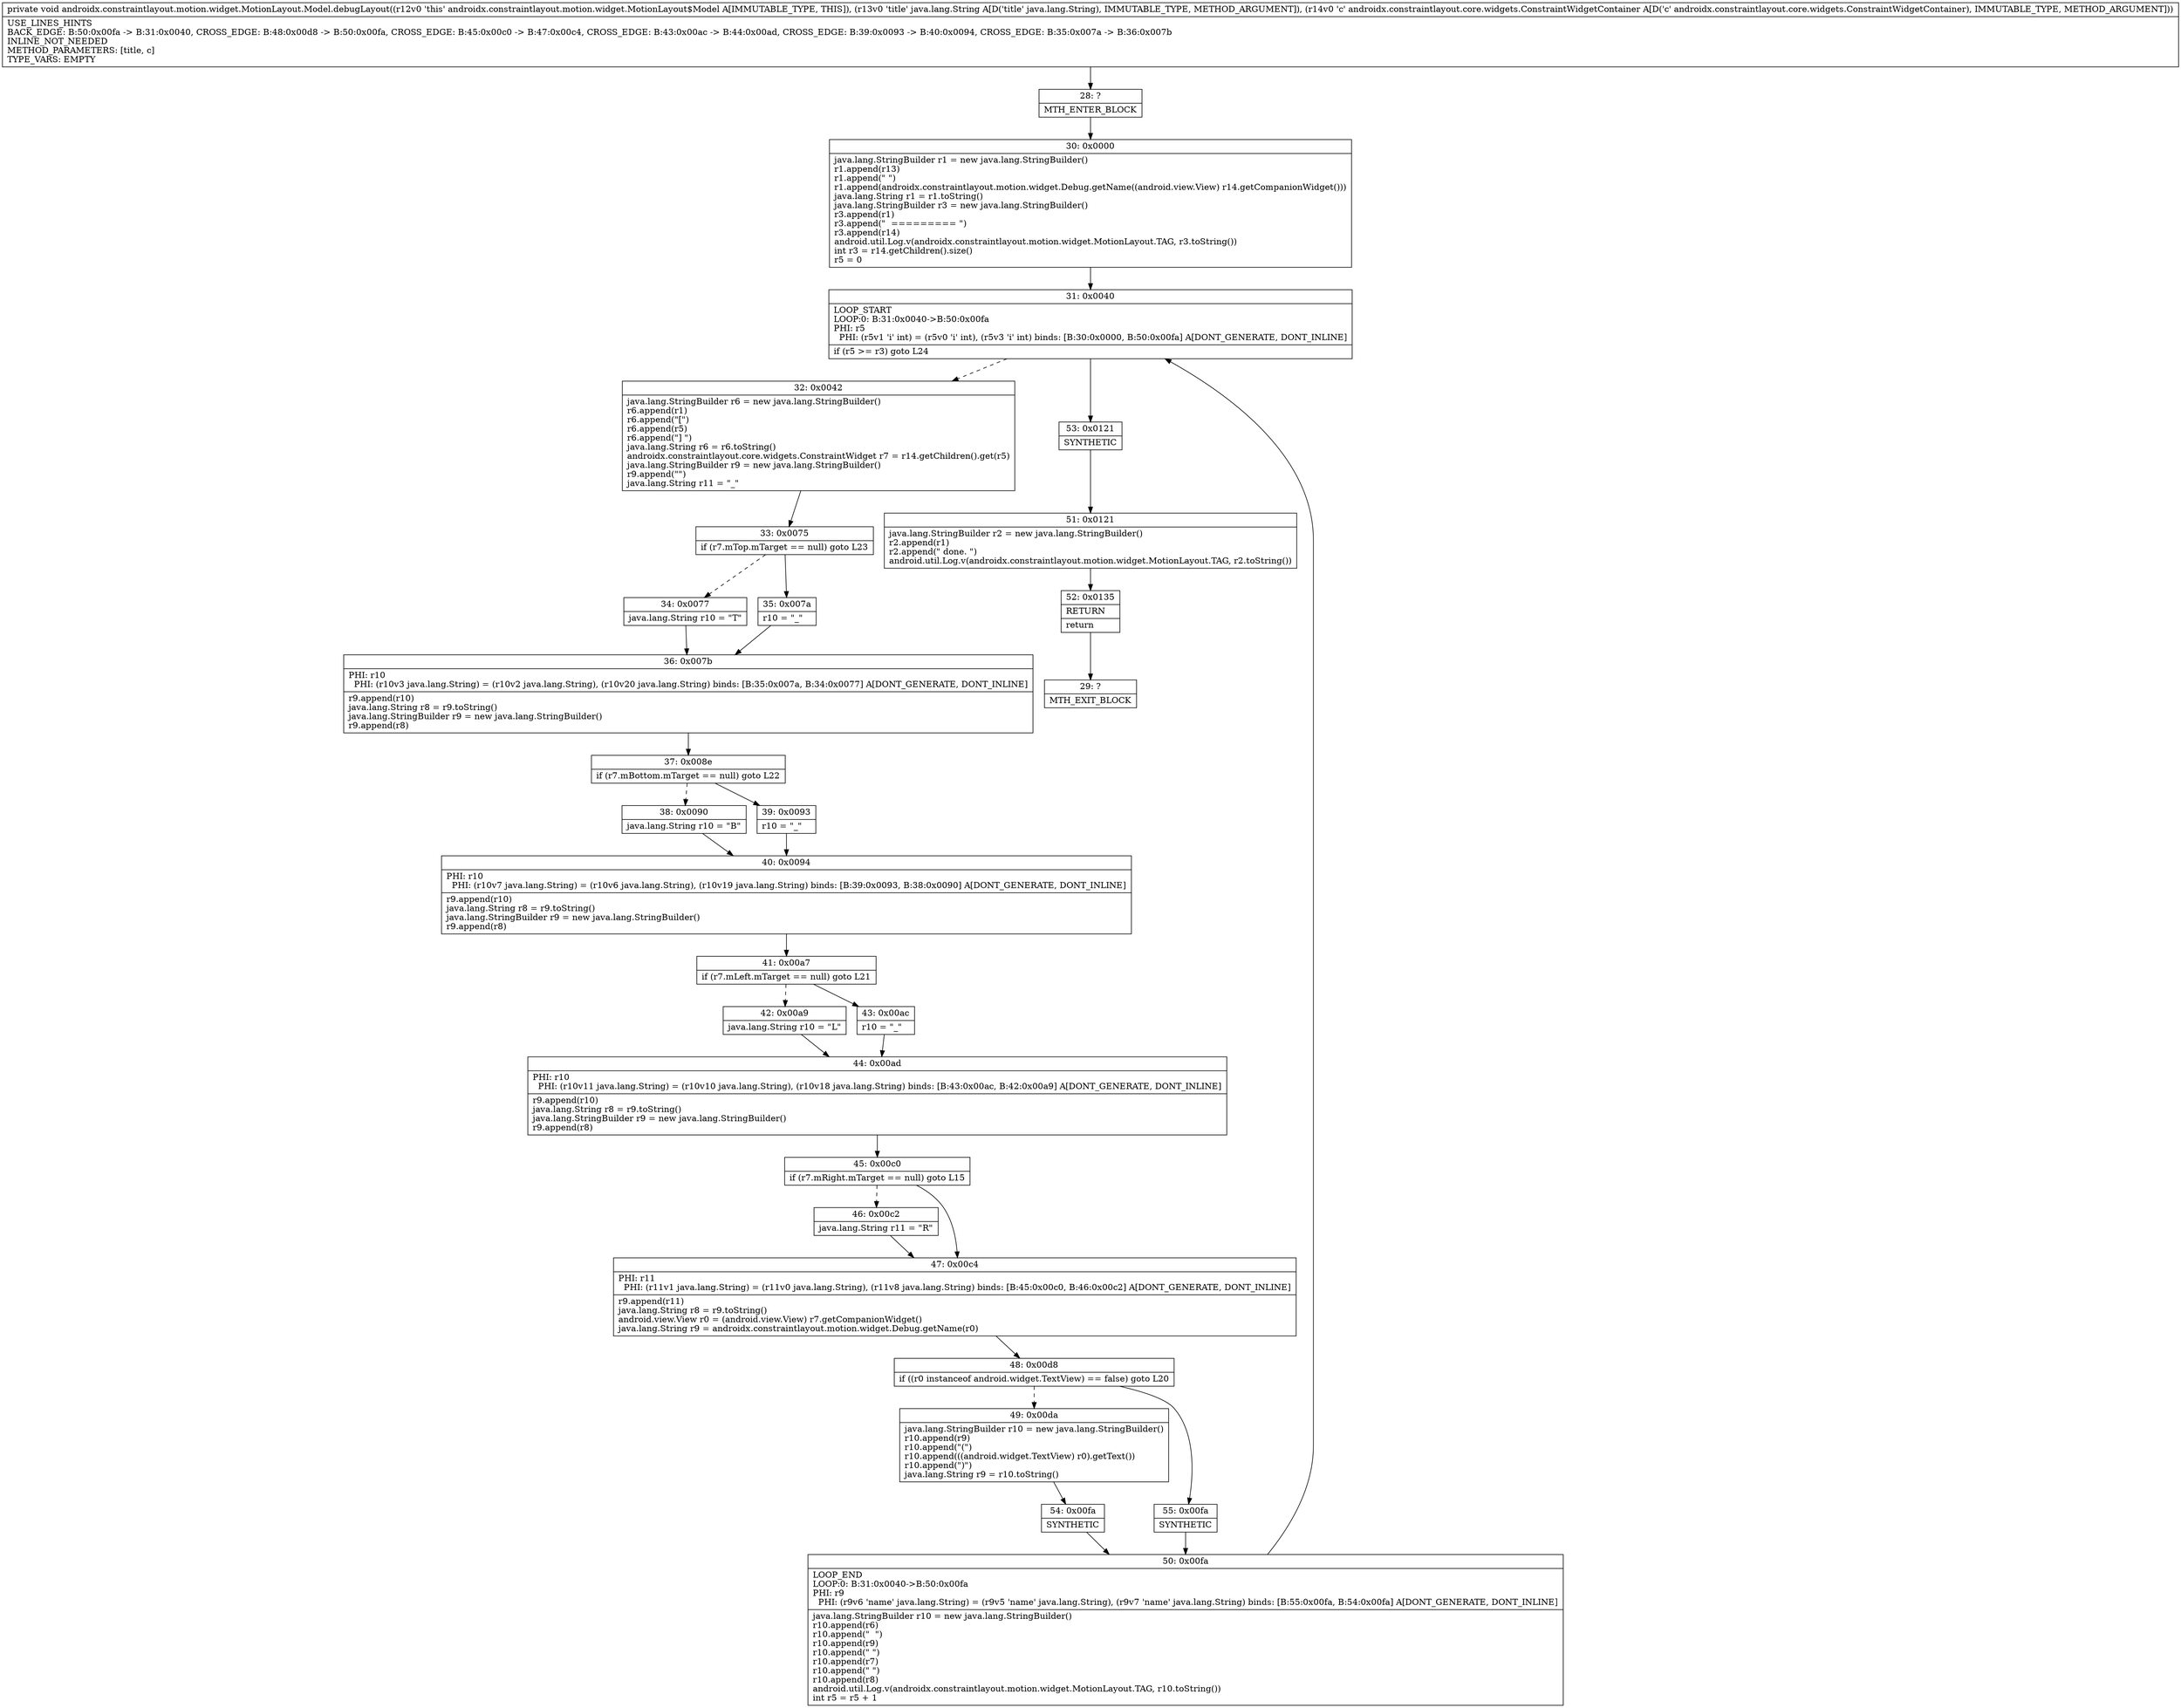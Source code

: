 digraph "CFG forandroidx.constraintlayout.motion.widget.MotionLayout.Model.debugLayout(Ljava\/lang\/String;Landroidx\/constraintlayout\/core\/widgets\/ConstraintWidgetContainer;)V" {
Node_28 [shape=record,label="{28\:\ ?|MTH_ENTER_BLOCK\l}"];
Node_30 [shape=record,label="{30\:\ 0x0000|java.lang.StringBuilder r1 = new java.lang.StringBuilder()\lr1.append(r13)\lr1.append(\" \")\lr1.append(androidx.constraintlayout.motion.widget.Debug.getName((android.view.View) r14.getCompanionWidget()))\ljava.lang.String r1 = r1.toString()\ljava.lang.StringBuilder r3 = new java.lang.StringBuilder()\lr3.append(r1)\lr3.append(\"  ========= \")\lr3.append(r14)\landroid.util.Log.v(androidx.constraintlayout.motion.widget.MotionLayout.TAG, r3.toString())\lint r3 = r14.getChildren().size()\lr5 = 0\l}"];
Node_31 [shape=record,label="{31\:\ 0x0040|LOOP_START\lLOOP:0: B:31:0x0040\-\>B:50:0x00fa\lPHI: r5 \l  PHI: (r5v1 'i' int) = (r5v0 'i' int), (r5v3 'i' int) binds: [B:30:0x0000, B:50:0x00fa] A[DONT_GENERATE, DONT_INLINE]\l|if (r5 \>= r3) goto L24\l}"];
Node_32 [shape=record,label="{32\:\ 0x0042|java.lang.StringBuilder r6 = new java.lang.StringBuilder()\lr6.append(r1)\lr6.append(\"[\")\lr6.append(r5)\lr6.append(\"] \")\ljava.lang.String r6 = r6.toString()\landroidx.constraintlayout.core.widgets.ConstraintWidget r7 = r14.getChildren().get(r5)\ljava.lang.StringBuilder r9 = new java.lang.StringBuilder()\lr9.append(\"\")\ljava.lang.String r11 = \"_\"\l}"];
Node_33 [shape=record,label="{33\:\ 0x0075|if (r7.mTop.mTarget == null) goto L23\l}"];
Node_34 [shape=record,label="{34\:\ 0x0077|java.lang.String r10 = \"T\"\l}"];
Node_36 [shape=record,label="{36\:\ 0x007b|PHI: r10 \l  PHI: (r10v3 java.lang.String) = (r10v2 java.lang.String), (r10v20 java.lang.String) binds: [B:35:0x007a, B:34:0x0077] A[DONT_GENERATE, DONT_INLINE]\l|r9.append(r10)\ljava.lang.String r8 = r9.toString()\ljava.lang.StringBuilder r9 = new java.lang.StringBuilder()\lr9.append(r8)\l}"];
Node_37 [shape=record,label="{37\:\ 0x008e|if (r7.mBottom.mTarget == null) goto L22\l}"];
Node_38 [shape=record,label="{38\:\ 0x0090|java.lang.String r10 = \"B\"\l}"];
Node_40 [shape=record,label="{40\:\ 0x0094|PHI: r10 \l  PHI: (r10v7 java.lang.String) = (r10v6 java.lang.String), (r10v19 java.lang.String) binds: [B:39:0x0093, B:38:0x0090] A[DONT_GENERATE, DONT_INLINE]\l|r9.append(r10)\ljava.lang.String r8 = r9.toString()\ljava.lang.StringBuilder r9 = new java.lang.StringBuilder()\lr9.append(r8)\l}"];
Node_41 [shape=record,label="{41\:\ 0x00a7|if (r7.mLeft.mTarget == null) goto L21\l}"];
Node_42 [shape=record,label="{42\:\ 0x00a9|java.lang.String r10 = \"L\"\l}"];
Node_44 [shape=record,label="{44\:\ 0x00ad|PHI: r10 \l  PHI: (r10v11 java.lang.String) = (r10v10 java.lang.String), (r10v18 java.lang.String) binds: [B:43:0x00ac, B:42:0x00a9] A[DONT_GENERATE, DONT_INLINE]\l|r9.append(r10)\ljava.lang.String r8 = r9.toString()\ljava.lang.StringBuilder r9 = new java.lang.StringBuilder()\lr9.append(r8)\l}"];
Node_45 [shape=record,label="{45\:\ 0x00c0|if (r7.mRight.mTarget == null) goto L15\l}"];
Node_46 [shape=record,label="{46\:\ 0x00c2|java.lang.String r11 = \"R\"\l}"];
Node_47 [shape=record,label="{47\:\ 0x00c4|PHI: r11 \l  PHI: (r11v1 java.lang.String) = (r11v0 java.lang.String), (r11v8 java.lang.String) binds: [B:45:0x00c0, B:46:0x00c2] A[DONT_GENERATE, DONT_INLINE]\l|r9.append(r11)\ljava.lang.String r8 = r9.toString()\landroid.view.View r0 = (android.view.View) r7.getCompanionWidget()\ljava.lang.String r9 = androidx.constraintlayout.motion.widget.Debug.getName(r0)\l}"];
Node_48 [shape=record,label="{48\:\ 0x00d8|if ((r0 instanceof android.widget.TextView) == false) goto L20\l}"];
Node_49 [shape=record,label="{49\:\ 0x00da|java.lang.StringBuilder r10 = new java.lang.StringBuilder()\lr10.append(r9)\lr10.append(\"(\")\lr10.append(((android.widget.TextView) r0).getText())\lr10.append(\")\")\ljava.lang.String r9 = r10.toString()\l}"];
Node_54 [shape=record,label="{54\:\ 0x00fa|SYNTHETIC\l}"];
Node_50 [shape=record,label="{50\:\ 0x00fa|LOOP_END\lLOOP:0: B:31:0x0040\-\>B:50:0x00fa\lPHI: r9 \l  PHI: (r9v6 'name' java.lang.String) = (r9v5 'name' java.lang.String), (r9v7 'name' java.lang.String) binds: [B:55:0x00fa, B:54:0x00fa] A[DONT_GENERATE, DONT_INLINE]\l|java.lang.StringBuilder r10 = new java.lang.StringBuilder()\lr10.append(r6)\lr10.append(\"  \")\lr10.append(r9)\lr10.append(\" \")\lr10.append(r7)\lr10.append(\" \")\lr10.append(r8)\landroid.util.Log.v(androidx.constraintlayout.motion.widget.MotionLayout.TAG, r10.toString())\lint r5 = r5 + 1\l}"];
Node_55 [shape=record,label="{55\:\ 0x00fa|SYNTHETIC\l}"];
Node_43 [shape=record,label="{43\:\ 0x00ac|r10 = \"_\"\l}"];
Node_39 [shape=record,label="{39\:\ 0x0093|r10 = \"_\"\l}"];
Node_35 [shape=record,label="{35\:\ 0x007a|r10 = \"_\"\l}"];
Node_53 [shape=record,label="{53\:\ 0x0121|SYNTHETIC\l}"];
Node_51 [shape=record,label="{51\:\ 0x0121|java.lang.StringBuilder r2 = new java.lang.StringBuilder()\lr2.append(r1)\lr2.append(\" done. \")\landroid.util.Log.v(androidx.constraintlayout.motion.widget.MotionLayout.TAG, r2.toString())\l}"];
Node_52 [shape=record,label="{52\:\ 0x0135|RETURN\l|return\l}"];
Node_29 [shape=record,label="{29\:\ ?|MTH_EXIT_BLOCK\l}"];
MethodNode[shape=record,label="{private void androidx.constraintlayout.motion.widget.MotionLayout.Model.debugLayout((r12v0 'this' androidx.constraintlayout.motion.widget.MotionLayout$Model A[IMMUTABLE_TYPE, THIS]), (r13v0 'title' java.lang.String A[D('title' java.lang.String), IMMUTABLE_TYPE, METHOD_ARGUMENT]), (r14v0 'c' androidx.constraintlayout.core.widgets.ConstraintWidgetContainer A[D('c' androidx.constraintlayout.core.widgets.ConstraintWidgetContainer), IMMUTABLE_TYPE, METHOD_ARGUMENT]))  | USE_LINES_HINTS\lBACK_EDGE: B:50:0x00fa \-\> B:31:0x0040, CROSS_EDGE: B:48:0x00d8 \-\> B:50:0x00fa, CROSS_EDGE: B:45:0x00c0 \-\> B:47:0x00c4, CROSS_EDGE: B:43:0x00ac \-\> B:44:0x00ad, CROSS_EDGE: B:39:0x0093 \-\> B:40:0x0094, CROSS_EDGE: B:35:0x007a \-\> B:36:0x007b\lINLINE_NOT_NEEDED\lMETHOD_PARAMETERS: [title, c]\lTYPE_VARS: EMPTY\l}"];
MethodNode -> Node_28;Node_28 -> Node_30;
Node_30 -> Node_31;
Node_31 -> Node_32[style=dashed];
Node_31 -> Node_53;
Node_32 -> Node_33;
Node_33 -> Node_34[style=dashed];
Node_33 -> Node_35;
Node_34 -> Node_36;
Node_36 -> Node_37;
Node_37 -> Node_38[style=dashed];
Node_37 -> Node_39;
Node_38 -> Node_40;
Node_40 -> Node_41;
Node_41 -> Node_42[style=dashed];
Node_41 -> Node_43;
Node_42 -> Node_44;
Node_44 -> Node_45;
Node_45 -> Node_46[style=dashed];
Node_45 -> Node_47;
Node_46 -> Node_47;
Node_47 -> Node_48;
Node_48 -> Node_49[style=dashed];
Node_48 -> Node_55;
Node_49 -> Node_54;
Node_54 -> Node_50;
Node_50 -> Node_31;
Node_55 -> Node_50;
Node_43 -> Node_44;
Node_39 -> Node_40;
Node_35 -> Node_36;
Node_53 -> Node_51;
Node_51 -> Node_52;
Node_52 -> Node_29;
}

